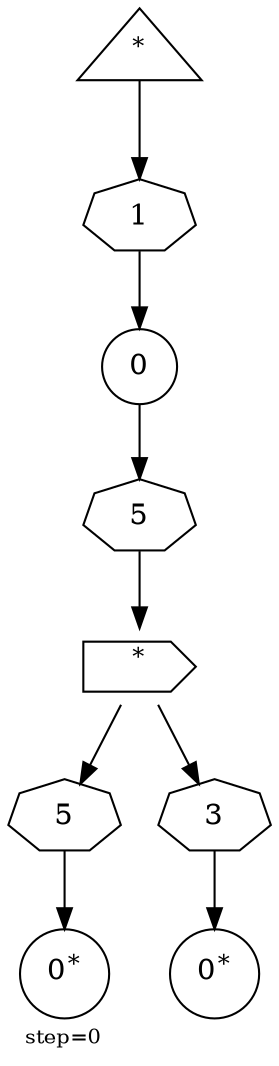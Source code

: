 digraph {
  graph  [labelloc=bottom,labeljust=left,fontsize="10",label="step=0"];
  "181" [shape=triangle,peripheries="1",label=<<SUP>*</SUP>>,labelfontcolor=black,color=black];
  "182" [shape=circle,peripheries="1",label=<0>,labelfontcolor=black,color=black];
  "184" [shape=cds,peripheries="1",label=<<SUP>*</SUP>>,labelfontcolor=black,color=black];
  "186" [shape=circle,peripheries="1",label=<0<SUP>*</SUP>>,labelfontcolor=black,color=black];
  "188" [shape=circle,peripheries="1",label=<0<SUP>*</SUP>>,labelfontcolor=black,color=black];
  "183" [label=<1>,peripheries="1",color=black,shape=septagon];
  "181" -> "183" [color=black];
  "183" -> "182" [color=black];
  "185" [label=<5>,peripheries="1",color=black,shape=septagon];
  "182" -> "185" [color=black];
  "185" -> "184" [color=black];
  "187" [label=<5>,peripheries="1",color=black,shape=septagon];
  "184" -> "187" [color=black];
  "187" -> "186" [color=black];
  "189" [label=<3>,peripheries="1",color=black,shape=septagon];
  "184" -> "189" [color=black];
  "189" -> "188" [color=black];
}